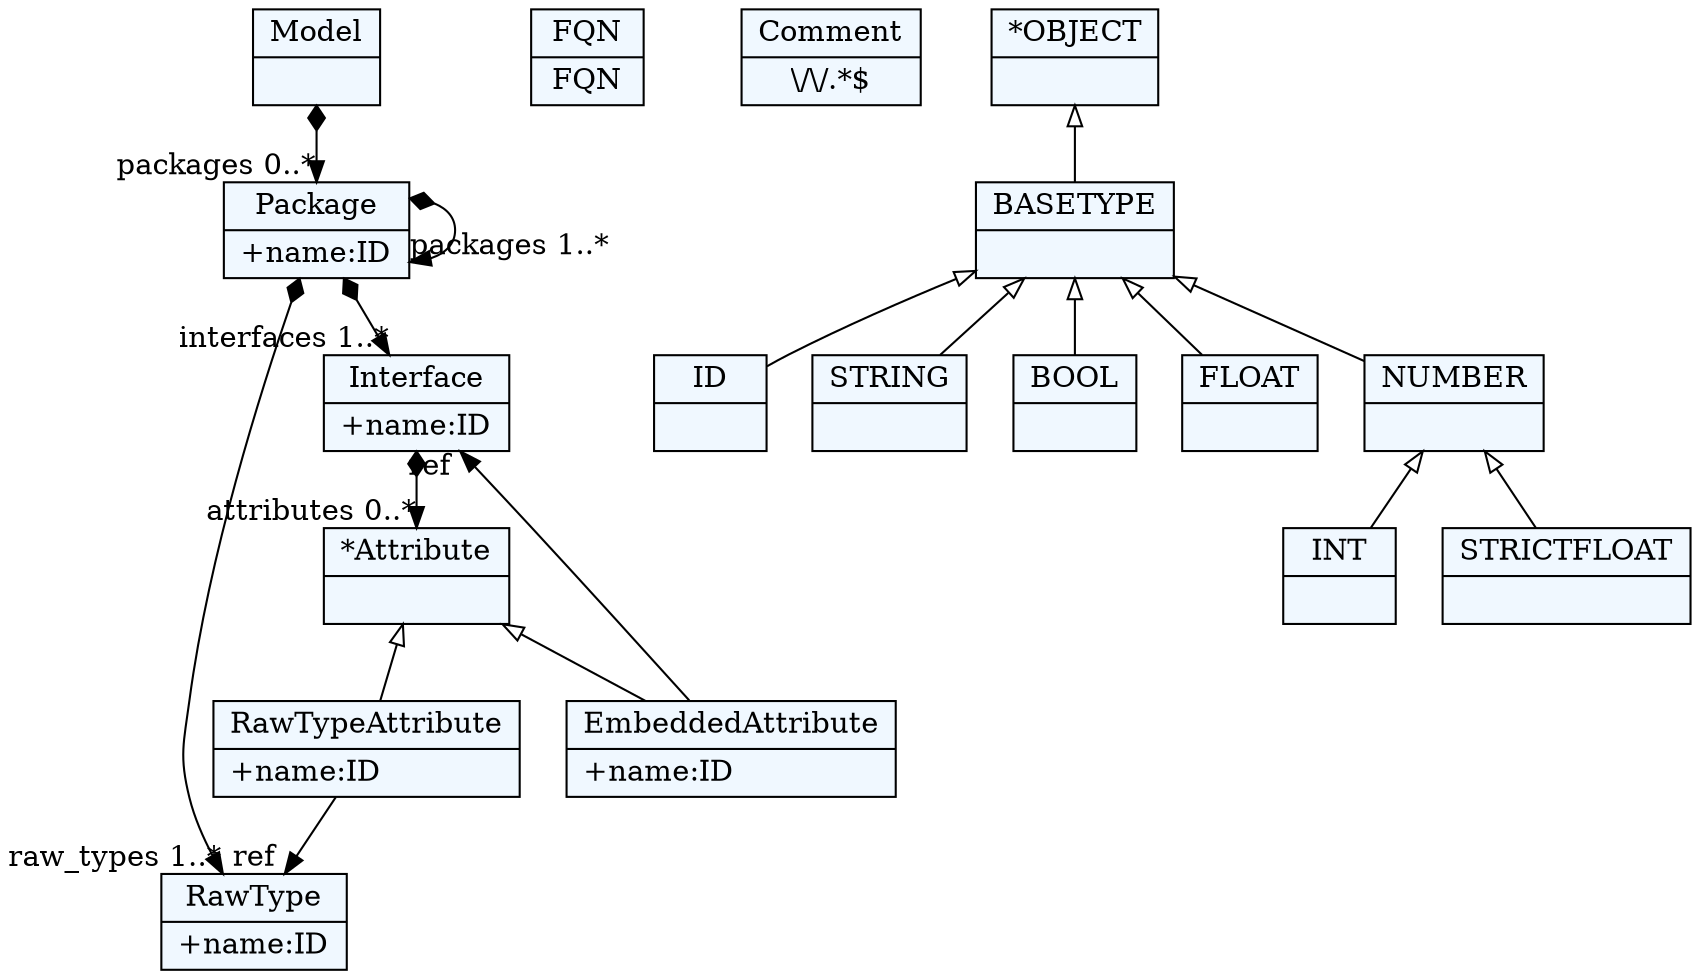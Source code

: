 
    digraph xtext {
    fontname = "Bitstream Vera Sans"
    fontsize = 8
    node[
        shape=record,
        style=filled,
        fillcolor=aliceblue
    ]
    nodesep = 0.3
    edge[dir=black,arrowtail=empty]


40037496[ label="{Model|}"]

40160888[ label="{Package|+name:ID\l}"]

40166424[ label="{RawType|+name:ID\l}"]

40171960[ label="{Interface|+name:ID\l}"]

40177496[ label="{*Attribute|}"]

40183032[ label="{RawTypeAttribute|+name:ID\l}"]

40188568[ label="{EmbeddedAttribute|+name:ID\l}"]

40194104[ label="{FQN|FQN}"]

40199640[ label="{Comment|\\/\\/.*$}"]

40093000[ label="{ID|}"]

39844456[ label="{STRING|}"]

39859032[ label="{BOOL|}"]

37552680[ label="{INT|}"]

37558216[ label="{FLOAT|}"]

39829768[ label="{STRICTFLOAT|}"]

40139176[ label="{NUMBER|}"]

40144120[ label="{BASETYPE|}"]

40149656[ label="{*OBJECT|}"]



40037496 -> 40160888[arrowtail=diamond, dir=both, headlabel="packages 0..*"]
40160888 -> 40171960[arrowtail=diamond, dir=both, headlabel="interfaces 1..*"]
40160888 -> 40160888[arrowtail=diamond, dir=both, headlabel="packages 1..*"]
40160888 -> 40166424[arrowtail=diamond, dir=both, headlabel="raw_types 1..*"]
40171960 -> 40177496[arrowtail=diamond, dir=both, headlabel="attributes 0..*"]
40177496 -> 40183032 [dir=back]
40177496 -> 40188568 [dir=back]
40183032 -> 40166424[headlabel="ref "]
40188568 -> 40171960[headlabel="ref "]
40139176 -> 39829768 [dir=back]
40139176 -> 37552680 [dir=back]
40144120 -> 40139176 [dir=back]
40144120 -> 37558216 [dir=back]
40144120 -> 39859032 [dir=back]
40144120 -> 40093000 [dir=back]
40144120 -> 39844456 [dir=back]
40149656 -> 40144120 [dir=back]

}
